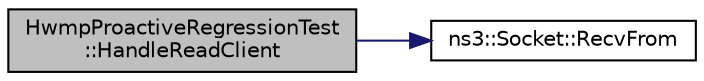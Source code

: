 digraph "HwmpProactiveRegressionTest::HandleReadClient"
{
  edge [fontname="Helvetica",fontsize="10",labelfontname="Helvetica",labelfontsize="10"];
  node [fontname="Helvetica",fontsize="10",shape=record];
  rankdir="LR";
  Node1 [label="HwmpProactiveRegressionTest\l::HandleReadClient",height=0.2,width=0.4,color="black", fillcolor="grey75", style="filled", fontcolor="black"];
  Node1 -> Node2 [color="midnightblue",fontsize="10",style="solid"];
  Node2 [label="ns3::Socket::RecvFrom",height=0.2,width=0.4,color="black", fillcolor="white", style="filled",URL="$d9/df2/classns3_1_1Socket.html#af22378d7af9a2745a9eada20210da215",tooltip="Read a single packet from the socket and retrieve the sender address. "];
}
